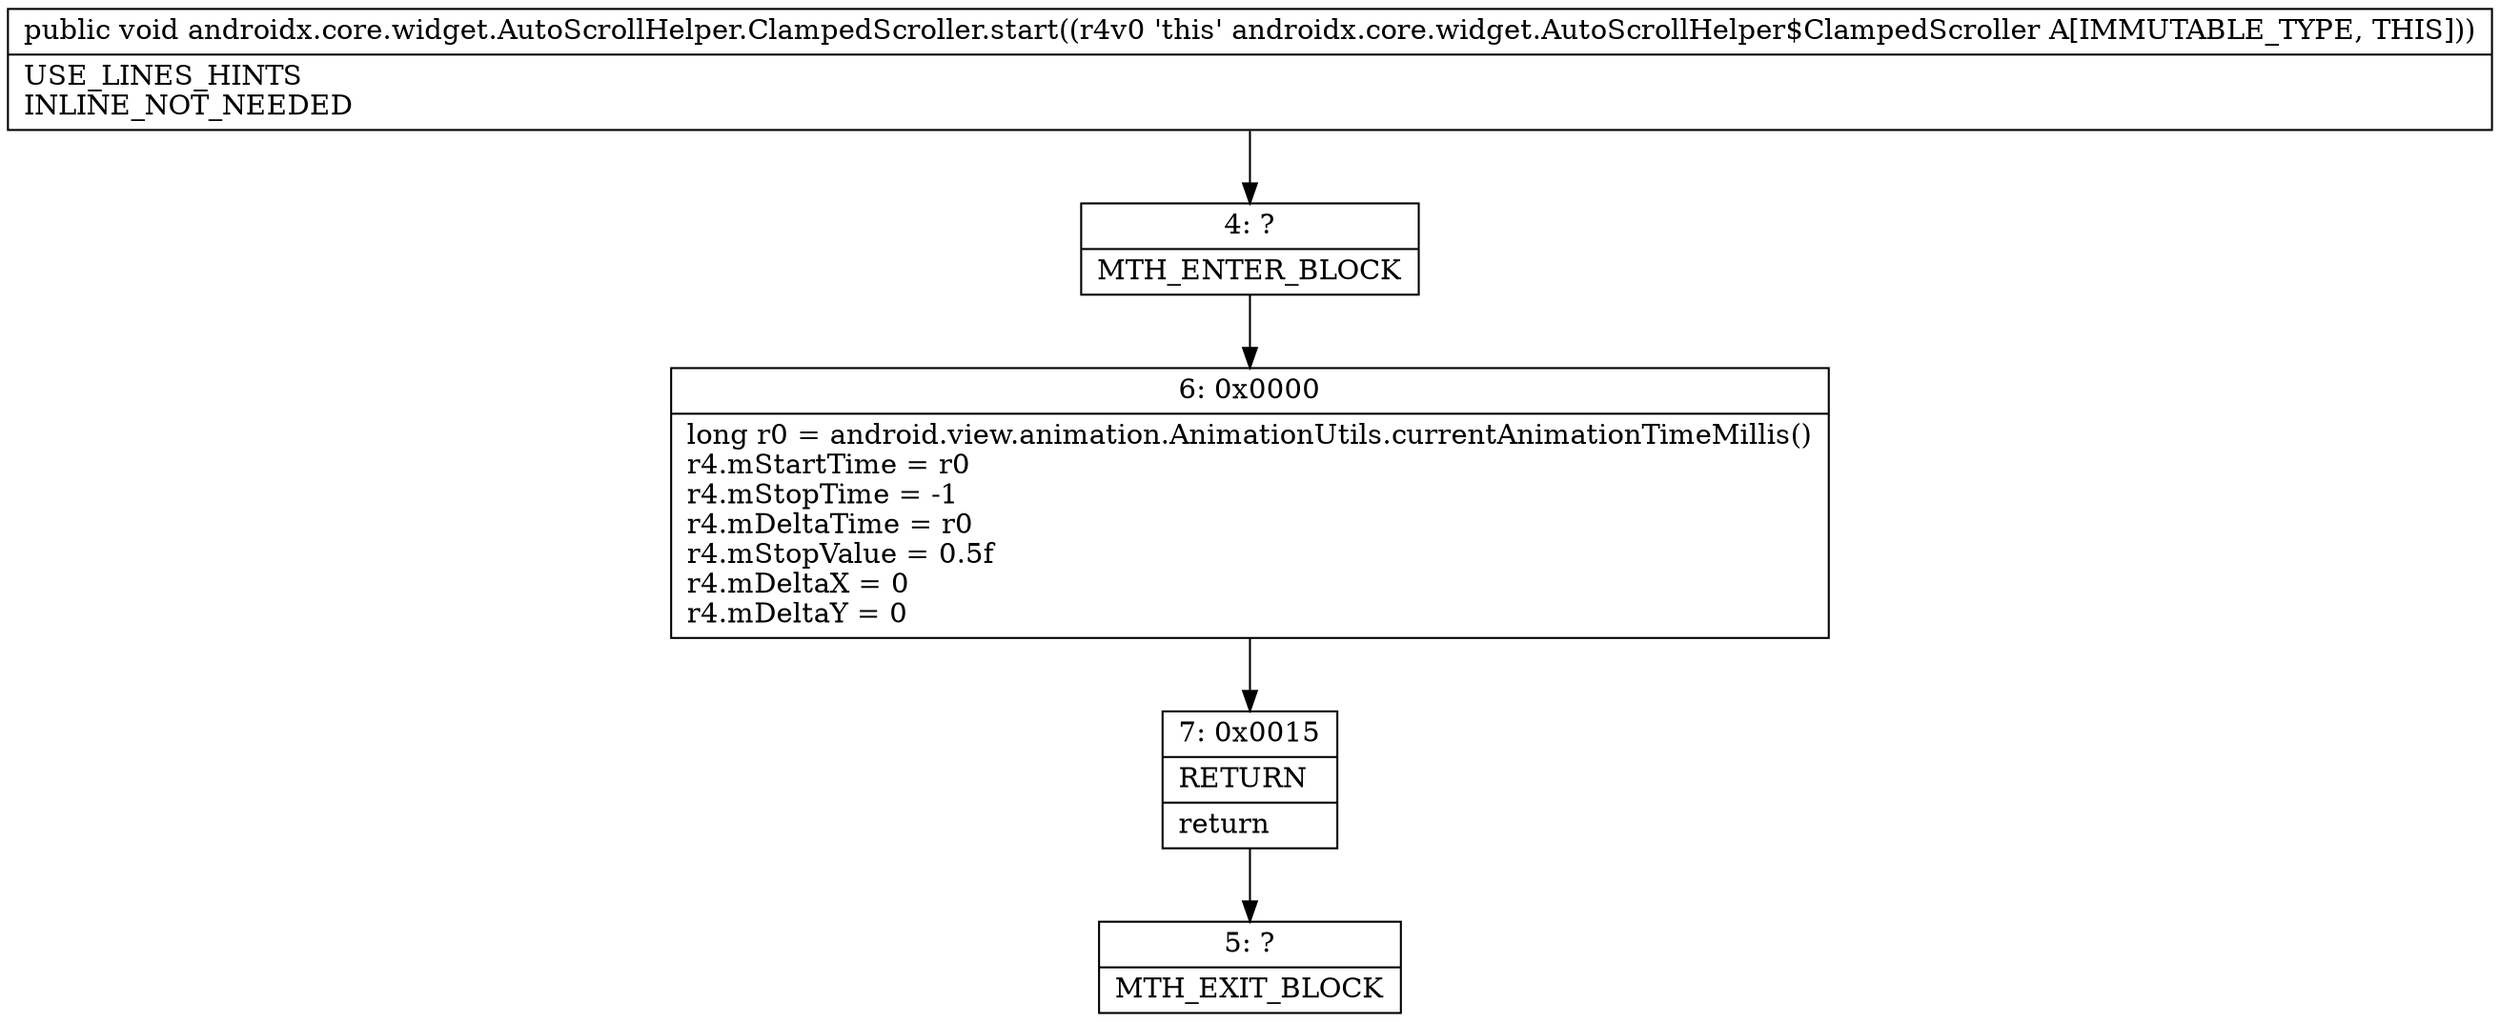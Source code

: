 digraph "CFG forandroidx.core.widget.AutoScrollHelper.ClampedScroller.start()V" {
Node_4 [shape=record,label="{4\:\ ?|MTH_ENTER_BLOCK\l}"];
Node_6 [shape=record,label="{6\:\ 0x0000|long r0 = android.view.animation.AnimationUtils.currentAnimationTimeMillis()\lr4.mStartTime = r0\lr4.mStopTime = \-1\lr4.mDeltaTime = r0\lr4.mStopValue = 0.5f\lr4.mDeltaX = 0\lr4.mDeltaY = 0\l}"];
Node_7 [shape=record,label="{7\:\ 0x0015|RETURN\l|return\l}"];
Node_5 [shape=record,label="{5\:\ ?|MTH_EXIT_BLOCK\l}"];
MethodNode[shape=record,label="{public void androidx.core.widget.AutoScrollHelper.ClampedScroller.start((r4v0 'this' androidx.core.widget.AutoScrollHelper$ClampedScroller A[IMMUTABLE_TYPE, THIS]))  | USE_LINES_HINTS\lINLINE_NOT_NEEDED\l}"];
MethodNode -> Node_4;Node_4 -> Node_6;
Node_6 -> Node_7;
Node_7 -> Node_5;
}


